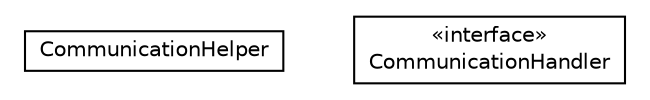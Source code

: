 #!/usr/local/bin/dot
#
# Class diagram 
# Generated by UMLGraph version R5_6-24-gf6e263 (http://www.umlgraph.org/)
#

digraph G {
	edge [fontname="Helvetica",fontsize=10,labelfontname="Helvetica",labelfontsize=10];
	node [fontname="Helvetica",fontsize=10,shape=plaintext];
	nodesep=0.25;
	ranksep=0.5;
	// org.universAAL.ri.gateway.communicator.service.CommunicationHelper
	c1668 [label=<<table title="org.universAAL.ri.gateway.communicator.service.CommunicationHelper" border="0" cellborder="1" cellspacing="0" cellpadding="2" port="p" href="./CommunicationHelper.html">
		<tr><td><table border="0" cellspacing="0" cellpadding="1">
<tr><td align="center" balign="center"> CommunicationHelper </td></tr>
		</table></td></tr>
		</table>>, URL="./CommunicationHelper.html", fontname="Helvetica", fontcolor="black", fontsize=10.0];
	// org.universAAL.ri.gateway.communicator.service.CommunicationHandler
	c1669 [label=<<table title="org.universAAL.ri.gateway.communicator.service.CommunicationHandler" border="0" cellborder="1" cellspacing="0" cellpadding="2" port="p" href="./CommunicationHandler.html">
		<tr><td><table border="0" cellspacing="0" cellpadding="1">
<tr><td align="center" balign="center"> &#171;interface&#187; </td></tr>
<tr><td align="center" balign="center"> CommunicationHandler </td></tr>
		</table></td></tr>
		</table>>, URL="./CommunicationHandler.html", fontname="Helvetica", fontcolor="black", fontsize=10.0];
}

